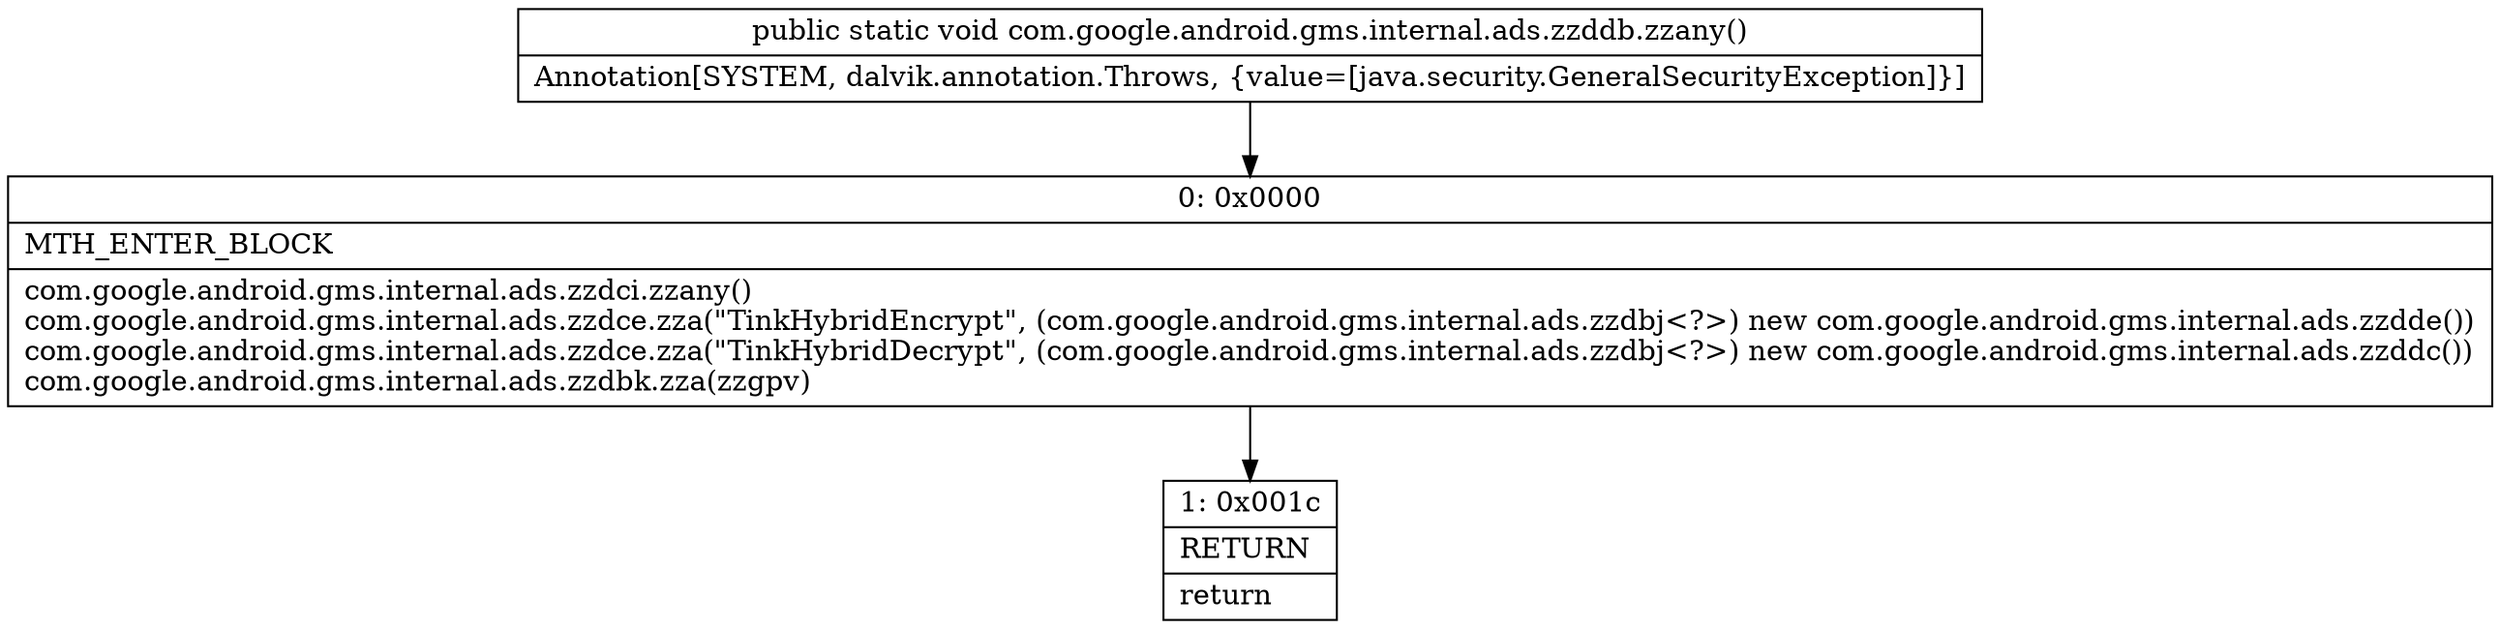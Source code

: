 digraph "CFG forcom.google.android.gms.internal.ads.zzddb.zzany()V" {
Node_0 [shape=record,label="{0\:\ 0x0000|MTH_ENTER_BLOCK\l|com.google.android.gms.internal.ads.zzdci.zzany()\lcom.google.android.gms.internal.ads.zzdce.zza(\"TinkHybridEncrypt\", (com.google.android.gms.internal.ads.zzdbj\<?\>) new com.google.android.gms.internal.ads.zzdde())\lcom.google.android.gms.internal.ads.zzdce.zza(\"TinkHybridDecrypt\", (com.google.android.gms.internal.ads.zzdbj\<?\>) new com.google.android.gms.internal.ads.zzddc())\lcom.google.android.gms.internal.ads.zzdbk.zza(zzgpv)\l}"];
Node_1 [shape=record,label="{1\:\ 0x001c|RETURN\l|return\l}"];
MethodNode[shape=record,label="{public static void com.google.android.gms.internal.ads.zzddb.zzany()  | Annotation[SYSTEM, dalvik.annotation.Throws, \{value=[java.security.GeneralSecurityException]\}]\l}"];
MethodNode -> Node_0;
Node_0 -> Node_1;
}

